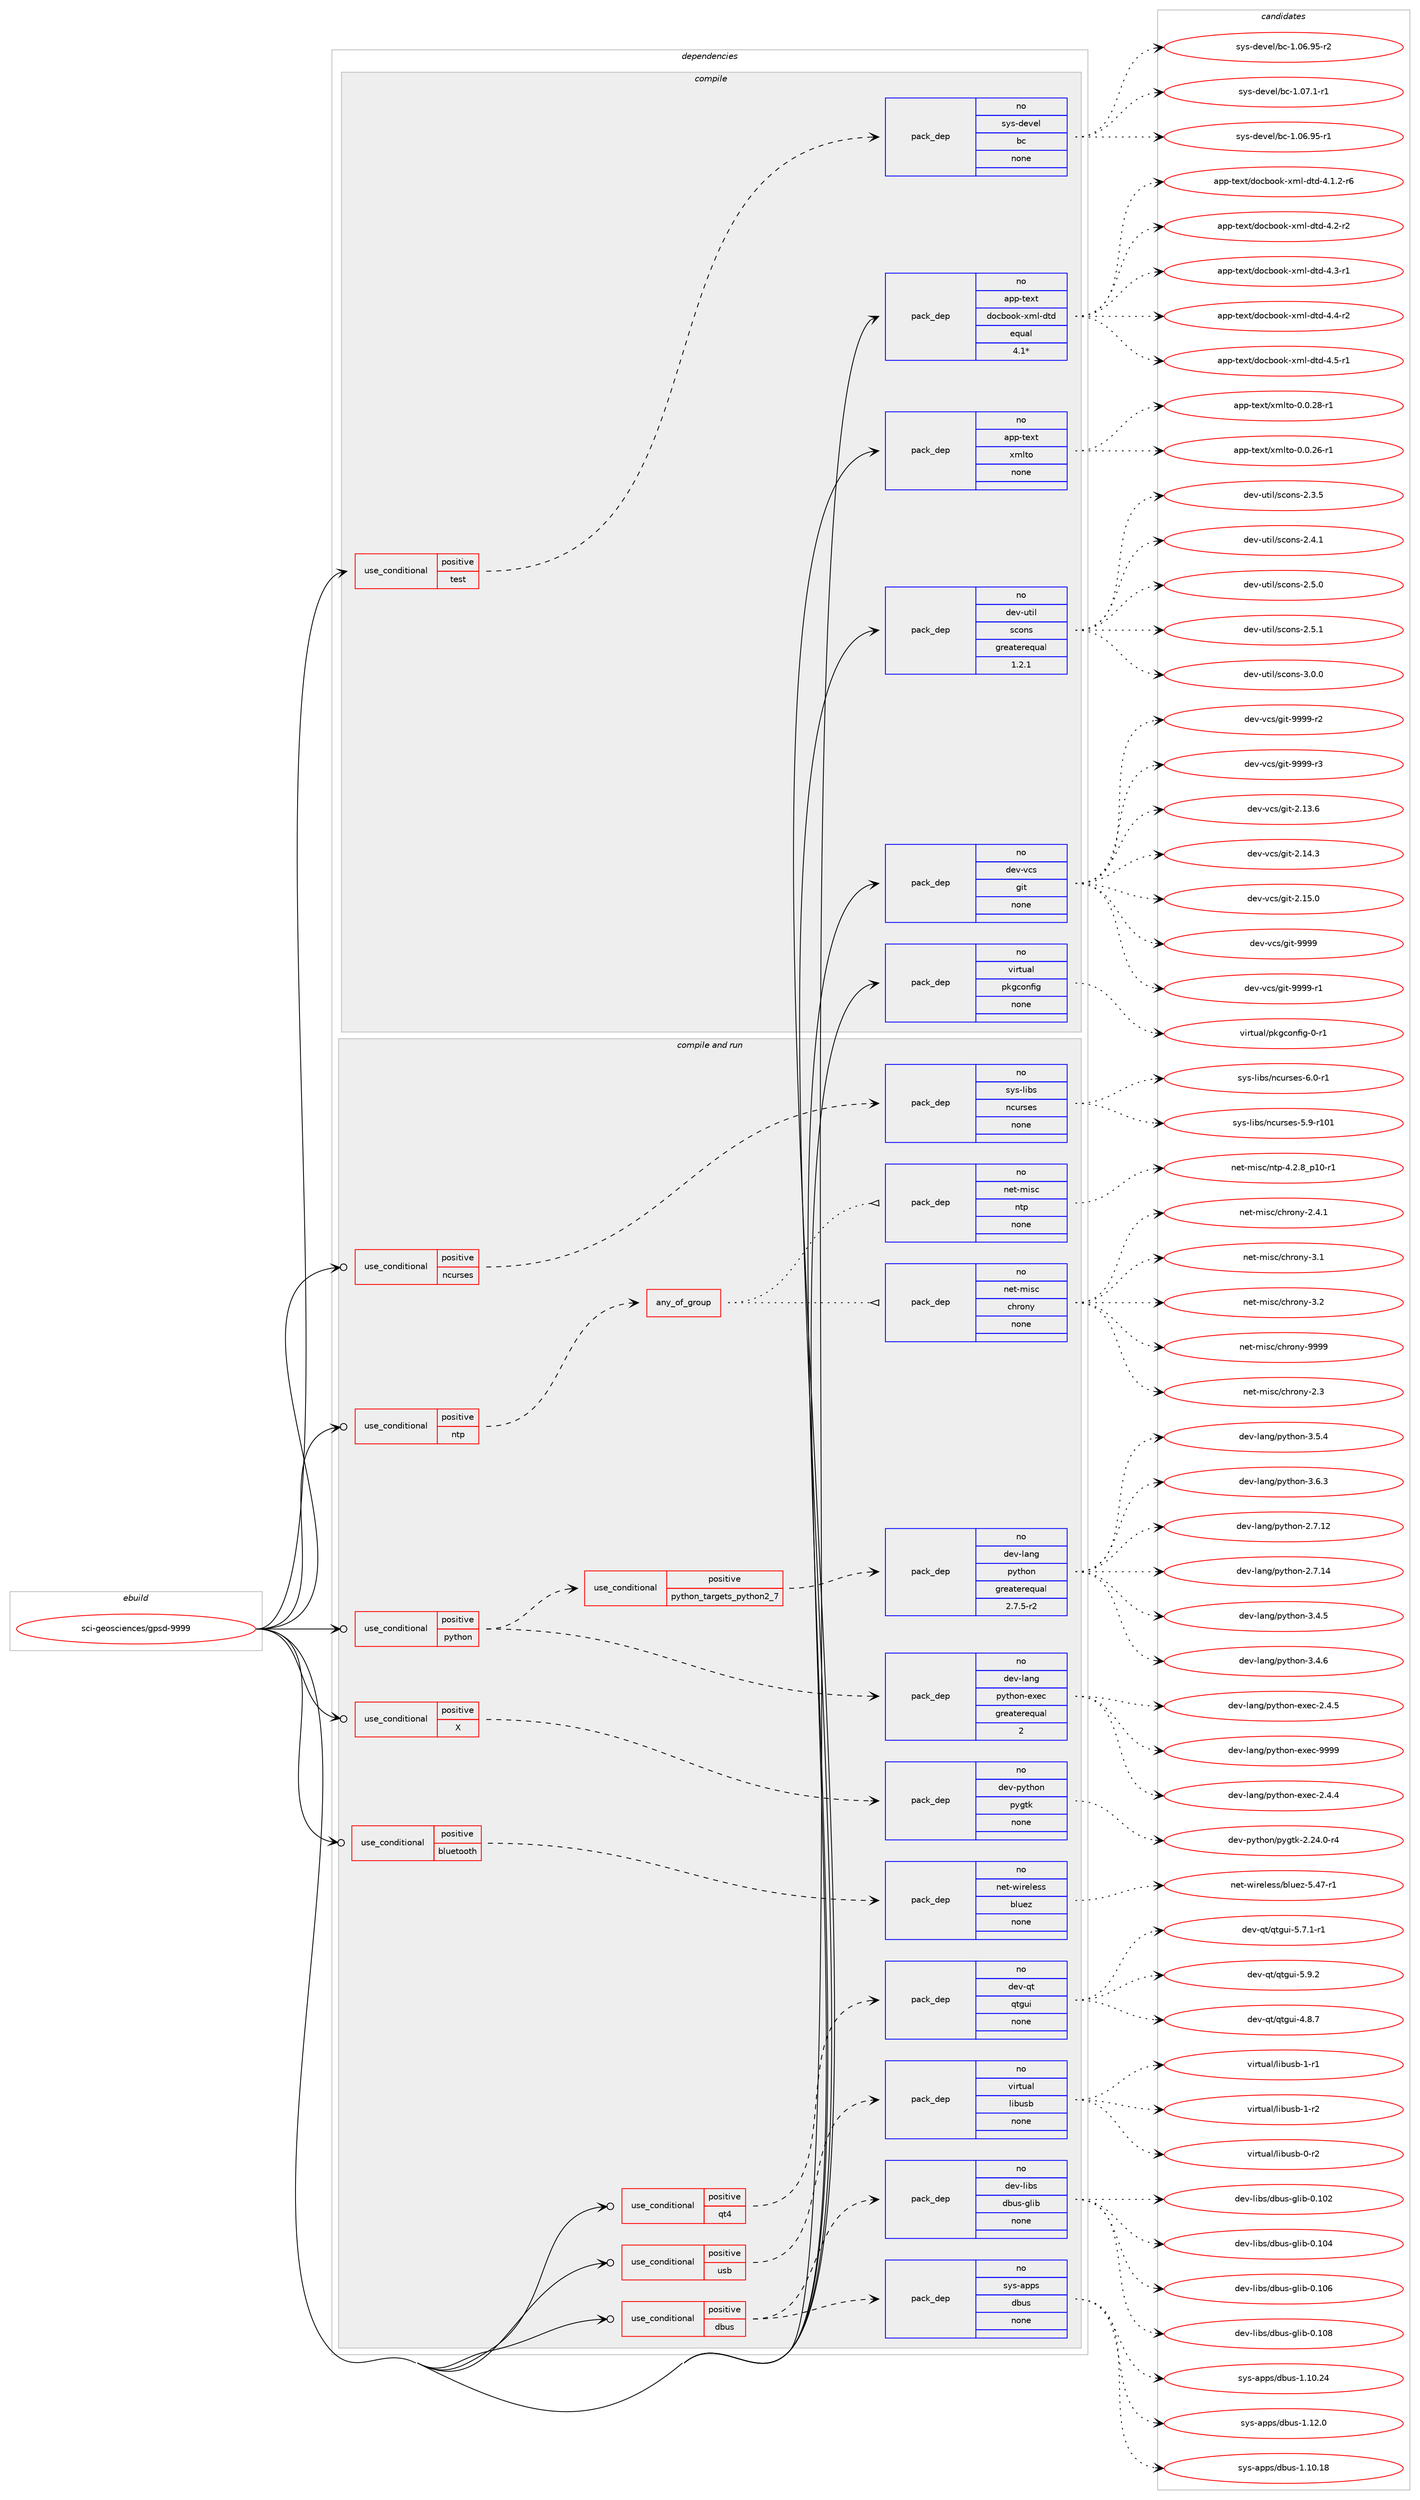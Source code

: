 digraph prolog {

# *************
# Graph options
# *************

newrank=true;
concentrate=true;
compound=true;
graph [rankdir=LR,fontname=Helvetica,fontsize=10,ranksep=1.5];#, ranksep=2.5, nodesep=0.2];
edge  [arrowhead=vee];
node  [fontname=Helvetica,fontsize=10];

# **********
# The ebuild
# **********

subgraph cluster_leftcol {
color=gray;
rank=same;
label=<<i>ebuild</i>>;
id [label="sci-geosciences/gpsd-9999", color=red, width=4, href="../sci-geosciences/gpsd-9999.svg"];
}

# ****************
# The dependencies
# ****************

subgraph cluster_midcol {
color=gray;
label=<<i>dependencies</i>>;
subgraph cluster_compile {
fillcolor="#eeeeee";
style=filled;
label=<<i>compile</i>>;
subgraph cond109905 {
dependency448538 [label=<<TABLE BORDER="0" CELLBORDER="1" CELLSPACING="0" CELLPADDING="4"><TR><TD ROWSPAN="3" CELLPADDING="10">use_conditional</TD></TR><TR><TD>positive</TD></TR><TR><TD>test</TD></TR></TABLE>>, shape=none, color=red];
subgraph pack330820 {
dependency448539 [label=<<TABLE BORDER="0" CELLBORDER="1" CELLSPACING="0" CELLPADDING="4" WIDTH="220"><TR><TD ROWSPAN="6" CELLPADDING="30">pack_dep</TD></TR><TR><TD WIDTH="110">no</TD></TR><TR><TD>sys-devel</TD></TR><TR><TD>bc</TD></TR><TR><TD>none</TD></TR><TR><TD></TD></TR></TABLE>>, shape=none, color=blue];
}
dependency448538:e -> dependency448539:w [weight=20,style="dashed",arrowhead="vee"];
}
id:e -> dependency448538:w [weight=20,style="solid",arrowhead="vee"];
subgraph pack330821 {
dependency448540 [label=<<TABLE BORDER="0" CELLBORDER="1" CELLSPACING="0" CELLPADDING="4" WIDTH="220"><TR><TD ROWSPAN="6" CELLPADDING="30">pack_dep</TD></TR><TR><TD WIDTH="110">no</TD></TR><TR><TD>app-text</TD></TR><TR><TD>docbook-xml-dtd</TD></TR><TR><TD>equal</TD></TR><TR><TD>4.1*</TD></TR></TABLE>>, shape=none, color=blue];
}
id:e -> dependency448540:w [weight=20,style="solid",arrowhead="vee"];
subgraph pack330822 {
dependency448541 [label=<<TABLE BORDER="0" CELLBORDER="1" CELLSPACING="0" CELLPADDING="4" WIDTH="220"><TR><TD ROWSPAN="6" CELLPADDING="30">pack_dep</TD></TR><TR><TD WIDTH="110">no</TD></TR><TR><TD>app-text</TD></TR><TR><TD>xmlto</TD></TR><TR><TD>none</TD></TR><TR><TD></TD></TR></TABLE>>, shape=none, color=blue];
}
id:e -> dependency448541:w [weight=20,style="solid",arrowhead="vee"];
subgraph pack330823 {
dependency448542 [label=<<TABLE BORDER="0" CELLBORDER="1" CELLSPACING="0" CELLPADDING="4" WIDTH="220"><TR><TD ROWSPAN="6" CELLPADDING="30">pack_dep</TD></TR><TR><TD WIDTH="110">no</TD></TR><TR><TD>dev-util</TD></TR><TR><TD>scons</TD></TR><TR><TD>greaterequal</TD></TR><TR><TD>1.2.1</TD></TR></TABLE>>, shape=none, color=blue];
}
id:e -> dependency448542:w [weight=20,style="solid",arrowhead="vee"];
subgraph pack330824 {
dependency448543 [label=<<TABLE BORDER="0" CELLBORDER="1" CELLSPACING="0" CELLPADDING="4" WIDTH="220"><TR><TD ROWSPAN="6" CELLPADDING="30">pack_dep</TD></TR><TR><TD WIDTH="110">no</TD></TR><TR><TD>dev-vcs</TD></TR><TR><TD>git</TD></TR><TR><TD>none</TD></TR><TR><TD></TD></TR></TABLE>>, shape=none, color=blue];
}
id:e -> dependency448543:w [weight=20,style="solid",arrowhead="vee"];
subgraph pack330825 {
dependency448544 [label=<<TABLE BORDER="0" CELLBORDER="1" CELLSPACING="0" CELLPADDING="4" WIDTH="220"><TR><TD ROWSPAN="6" CELLPADDING="30">pack_dep</TD></TR><TR><TD WIDTH="110">no</TD></TR><TR><TD>virtual</TD></TR><TR><TD>pkgconfig</TD></TR><TR><TD>none</TD></TR><TR><TD></TD></TR></TABLE>>, shape=none, color=blue];
}
id:e -> dependency448544:w [weight=20,style="solid",arrowhead="vee"];
}
subgraph cluster_compileandrun {
fillcolor="#eeeeee";
style=filled;
label=<<i>compile and run</i>>;
subgraph cond109906 {
dependency448545 [label=<<TABLE BORDER="0" CELLBORDER="1" CELLSPACING="0" CELLPADDING="4"><TR><TD ROWSPAN="3" CELLPADDING="10">use_conditional</TD></TR><TR><TD>positive</TD></TR><TR><TD>X</TD></TR></TABLE>>, shape=none, color=red];
subgraph pack330826 {
dependency448546 [label=<<TABLE BORDER="0" CELLBORDER="1" CELLSPACING="0" CELLPADDING="4" WIDTH="220"><TR><TD ROWSPAN="6" CELLPADDING="30">pack_dep</TD></TR><TR><TD WIDTH="110">no</TD></TR><TR><TD>dev-python</TD></TR><TR><TD>pygtk</TD></TR><TR><TD>none</TD></TR><TR><TD></TD></TR></TABLE>>, shape=none, color=blue];
}
dependency448545:e -> dependency448546:w [weight=20,style="dashed",arrowhead="vee"];
}
id:e -> dependency448545:w [weight=20,style="solid",arrowhead="odotvee"];
subgraph cond109907 {
dependency448547 [label=<<TABLE BORDER="0" CELLBORDER="1" CELLSPACING="0" CELLPADDING="4"><TR><TD ROWSPAN="3" CELLPADDING="10">use_conditional</TD></TR><TR><TD>positive</TD></TR><TR><TD>bluetooth</TD></TR></TABLE>>, shape=none, color=red];
subgraph pack330827 {
dependency448548 [label=<<TABLE BORDER="0" CELLBORDER="1" CELLSPACING="0" CELLPADDING="4" WIDTH="220"><TR><TD ROWSPAN="6" CELLPADDING="30">pack_dep</TD></TR><TR><TD WIDTH="110">no</TD></TR><TR><TD>net-wireless</TD></TR><TR><TD>bluez</TD></TR><TR><TD>none</TD></TR><TR><TD></TD></TR></TABLE>>, shape=none, color=blue];
}
dependency448547:e -> dependency448548:w [weight=20,style="dashed",arrowhead="vee"];
}
id:e -> dependency448547:w [weight=20,style="solid",arrowhead="odotvee"];
subgraph cond109908 {
dependency448549 [label=<<TABLE BORDER="0" CELLBORDER="1" CELLSPACING="0" CELLPADDING="4"><TR><TD ROWSPAN="3" CELLPADDING="10">use_conditional</TD></TR><TR><TD>positive</TD></TR><TR><TD>dbus</TD></TR></TABLE>>, shape=none, color=red];
subgraph pack330828 {
dependency448550 [label=<<TABLE BORDER="0" CELLBORDER="1" CELLSPACING="0" CELLPADDING="4" WIDTH="220"><TR><TD ROWSPAN="6" CELLPADDING="30">pack_dep</TD></TR><TR><TD WIDTH="110">no</TD></TR><TR><TD>sys-apps</TD></TR><TR><TD>dbus</TD></TR><TR><TD>none</TD></TR><TR><TD></TD></TR></TABLE>>, shape=none, color=blue];
}
dependency448549:e -> dependency448550:w [weight=20,style="dashed",arrowhead="vee"];
subgraph pack330829 {
dependency448551 [label=<<TABLE BORDER="0" CELLBORDER="1" CELLSPACING="0" CELLPADDING="4" WIDTH="220"><TR><TD ROWSPAN="6" CELLPADDING="30">pack_dep</TD></TR><TR><TD WIDTH="110">no</TD></TR><TR><TD>dev-libs</TD></TR><TR><TD>dbus-glib</TD></TR><TR><TD>none</TD></TR><TR><TD></TD></TR></TABLE>>, shape=none, color=blue];
}
dependency448549:e -> dependency448551:w [weight=20,style="dashed",arrowhead="vee"];
}
id:e -> dependency448549:w [weight=20,style="solid",arrowhead="odotvee"];
subgraph cond109909 {
dependency448552 [label=<<TABLE BORDER="0" CELLBORDER="1" CELLSPACING="0" CELLPADDING="4"><TR><TD ROWSPAN="3" CELLPADDING="10">use_conditional</TD></TR><TR><TD>positive</TD></TR><TR><TD>ncurses</TD></TR></TABLE>>, shape=none, color=red];
subgraph pack330830 {
dependency448553 [label=<<TABLE BORDER="0" CELLBORDER="1" CELLSPACING="0" CELLPADDING="4" WIDTH="220"><TR><TD ROWSPAN="6" CELLPADDING="30">pack_dep</TD></TR><TR><TD WIDTH="110">no</TD></TR><TR><TD>sys-libs</TD></TR><TR><TD>ncurses</TD></TR><TR><TD>none</TD></TR><TR><TD></TD></TR></TABLE>>, shape=none, color=blue];
}
dependency448552:e -> dependency448553:w [weight=20,style="dashed",arrowhead="vee"];
}
id:e -> dependency448552:w [weight=20,style="solid",arrowhead="odotvee"];
subgraph cond109910 {
dependency448554 [label=<<TABLE BORDER="0" CELLBORDER="1" CELLSPACING="0" CELLPADDING="4"><TR><TD ROWSPAN="3" CELLPADDING="10">use_conditional</TD></TR><TR><TD>positive</TD></TR><TR><TD>ntp</TD></TR></TABLE>>, shape=none, color=red];
subgraph any7564 {
dependency448555 [label=<<TABLE BORDER="0" CELLBORDER="1" CELLSPACING="0" CELLPADDING="4"><TR><TD CELLPADDING="10">any_of_group</TD></TR></TABLE>>, shape=none, color=red];subgraph pack330831 {
dependency448556 [label=<<TABLE BORDER="0" CELLBORDER="1" CELLSPACING="0" CELLPADDING="4" WIDTH="220"><TR><TD ROWSPAN="6" CELLPADDING="30">pack_dep</TD></TR><TR><TD WIDTH="110">no</TD></TR><TR><TD>net-misc</TD></TR><TR><TD>ntp</TD></TR><TR><TD>none</TD></TR><TR><TD></TD></TR></TABLE>>, shape=none, color=blue];
}
dependency448555:e -> dependency448556:w [weight=20,style="dotted",arrowhead="oinv"];
subgraph pack330832 {
dependency448557 [label=<<TABLE BORDER="0" CELLBORDER="1" CELLSPACING="0" CELLPADDING="4" WIDTH="220"><TR><TD ROWSPAN="6" CELLPADDING="30">pack_dep</TD></TR><TR><TD WIDTH="110">no</TD></TR><TR><TD>net-misc</TD></TR><TR><TD>chrony</TD></TR><TR><TD>none</TD></TR><TR><TD></TD></TR></TABLE>>, shape=none, color=blue];
}
dependency448555:e -> dependency448557:w [weight=20,style="dotted",arrowhead="oinv"];
}
dependency448554:e -> dependency448555:w [weight=20,style="dashed",arrowhead="vee"];
}
id:e -> dependency448554:w [weight=20,style="solid",arrowhead="odotvee"];
subgraph cond109911 {
dependency448558 [label=<<TABLE BORDER="0" CELLBORDER="1" CELLSPACING="0" CELLPADDING="4"><TR><TD ROWSPAN="3" CELLPADDING="10">use_conditional</TD></TR><TR><TD>positive</TD></TR><TR><TD>python</TD></TR></TABLE>>, shape=none, color=red];
subgraph cond109912 {
dependency448559 [label=<<TABLE BORDER="0" CELLBORDER="1" CELLSPACING="0" CELLPADDING="4"><TR><TD ROWSPAN="3" CELLPADDING="10">use_conditional</TD></TR><TR><TD>positive</TD></TR><TR><TD>python_targets_python2_7</TD></TR></TABLE>>, shape=none, color=red];
subgraph pack330833 {
dependency448560 [label=<<TABLE BORDER="0" CELLBORDER="1" CELLSPACING="0" CELLPADDING="4" WIDTH="220"><TR><TD ROWSPAN="6" CELLPADDING="30">pack_dep</TD></TR><TR><TD WIDTH="110">no</TD></TR><TR><TD>dev-lang</TD></TR><TR><TD>python</TD></TR><TR><TD>greaterequal</TD></TR><TR><TD>2.7.5-r2</TD></TR></TABLE>>, shape=none, color=blue];
}
dependency448559:e -> dependency448560:w [weight=20,style="dashed",arrowhead="vee"];
}
dependency448558:e -> dependency448559:w [weight=20,style="dashed",arrowhead="vee"];
subgraph pack330834 {
dependency448561 [label=<<TABLE BORDER="0" CELLBORDER="1" CELLSPACING="0" CELLPADDING="4" WIDTH="220"><TR><TD ROWSPAN="6" CELLPADDING="30">pack_dep</TD></TR><TR><TD WIDTH="110">no</TD></TR><TR><TD>dev-lang</TD></TR><TR><TD>python-exec</TD></TR><TR><TD>greaterequal</TD></TR><TR><TD>2</TD></TR></TABLE>>, shape=none, color=blue];
}
dependency448558:e -> dependency448561:w [weight=20,style="dashed",arrowhead="vee"];
}
id:e -> dependency448558:w [weight=20,style="solid",arrowhead="odotvee"];
subgraph cond109913 {
dependency448562 [label=<<TABLE BORDER="0" CELLBORDER="1" CELLSPACING="0" CELLPADDING="4"><TR><TD ROWSPAN="3" CELLPADDING="10">use_conditional</TD></TR><TR><TD>positive</TD></TR><TR><TD>qt4</TD></TR></TABLE>>, shape=none, color=red];
subgraph pack330835 {
dependency448563 [label=<<TABLE BORDER="0" CELLBORDER="1" CELLSPACING="0" CELLPADDING="4" WIDTH="220"><TR><TD ROWSPAN="6" CELLPADDING="30">pack_dep</TD></TR><TR><TD WIDTH="110">no</TD></TR><TR><TD>dev-qt</TD></TR><TR><TD>qtgui</TD></TR><TR><TD>none</TD></TR><TR><TD></TD></TR></TABLE>>, shape=none, color=blue];
}
dependency448562:e -> dependency448563:w [weight=20,style="dashed",arrowhead="vee"];
}
id:e -> dependency448562:w [weight=20,style="solid",arrowhead="odotvee"];
subgraph cond109914 {
dependency448564 [label=<<TABLE BORDER="0" CELLBORDER="1" CELLSPACING="0" CELLPADDING="4"><TR><TD ROWSPAN="3" CELLPADDING="10">use_conditional</TD></TR><TR><TD>positive</TD></TR><TR><TD>usb</TD></TR></TABLE>>, shape=none, color=red];
subgraph pack330836 {
dependency448565 [label=<<TABLE BORDER="0" CELLBORDER="1" CELLSPACING="0" CELLPADDING="4" WIDTH="220"><TR><TD ROWSPAN="6" CELLPADDING="30">pack_dep</TD></TR><TR><TD WIDTH="110">no</TD></TR><TR><TD>virtual</TD></TR><TR><TD>libusb</TD></TR><TR><TD>none</TD></TR><TR><TD></TD></TR></TABLE>>, shape=none, color=blue];
}
dependency448564:e -> dependency448565:w [weight=20,style="dashed",arrowhead="vee"];
}
id:e -> dependency448564:w [weight=20,style="solid",arrowhead="odotvee"];
}
subgraph cluster_run {
fillcolor="#eeeeee";
style=filled;
label=<<i>run</i>>;
}
}

# **************
# The candidates
# **************

subgraph cluster_choices {
rank=same;
color=gray;
label=<<i>candidates</i>>;

subgraph choice330820 {
color=black;
nodesep=1;
choice1151211154510010111810110847989945494648544657534511449 [label="sys-devel/bc-1.06.95-r1", color=red, width=4,href="../sys-devel/bc-1.06.95-r1.svg"];
choice1151211154510010111810110847989945494648544657534511450 [label="sys-devel/bc-1.06.95-r2", color=red, width=4,href="../sys-devel/bc-1.06.95-r2.svg"];
choice11512111545100101118101108479899454946485546494511449 [label="sys-devel/bc-1.07.1-r1", color=red, width=4,href="../sys-devel/bc-1.07.1-r1.svg"];
dependency448539:e -> choice1151211154510010111810110847989945494648544657534511449:w [style=dotted,weight="100"];
dependency448539:e -> choice1151211154510010111810110847989945494648544657534511450:w [style=dotted,weight="100"];
dependency448539:e -> choice11512111545100101118101108479899454946485546494511449:w [style=dotted,weight="100"];
}
subgraph choice330821 {
color=black;
nodesep=1;
choice971121124511610112011647100111999811111110745120109108451001161004552464946504511454 [label="app-text/docbook-xml-dtd-4.1.2-r6", color=red, width=4,href="../app-text/docbook-xml-dtd-4.1.2-r6.svg"];
choice97112112451161011201164710011199981111111074512010910845100116100455246504511450 [label="app-text/docbook-xml-dtd-4.2-r2", color=red, width=4,href="../app-text/docbook-xml-dtd-4.2-r2.svg"];
choice97112112451161011201164710011199981111111074512010910845100116100455246514511449 [label="app-text/docbook-xml-dtd-4.3-r1", color=red, width=4,href="../app-text/docbook-xml-dtd-4.3-r1.svg"];
choice97112112451161011201164710011199981111111074512010910845100116100455246524511450 [label="app-text/docbook-xml-dtd-4.4-r2", color=red, width=4,href="../app-text/docbook-xml-dtd-4.4-r2.svg"];
choice97112112451161011201164710011199981111111074512010910845100116100455246534511449 [label="app-text/docbook-xml-dtd-4.5-r1", color=red, width=4,href="../app-text/docbook-xml-dtd-4.5-r1.svg"];
dependency448540:e -> choice971121124511610112011647100111999811111110745120109108451001161004552464946504511454:w [style=dotted,weight="100"];
dependency448540:e -> choice97112112451161011201164710011199981111111074512010910845100116100455246504511450:w [style=dotted,weight="100"];
dependency448540:e -> choice97112112451161011201164710011199981111111074512010910845100116100455246514511449:w [style=dotted,weight="100"];
dependency448540:e -> choice97112112451161011201164710011199981111111074512010910845100116100455246524511450:w [style=dotted,weight="100"];
dependency448540:e -> choice97112112451161011201164710011199981111111074512010910845100116100455246534511449:w [style=dotted,weight="100"];
}
subgraph choice330822 {
color=black;
nodesep=1;
choice971121124511610112011647120109108116111454846484650544511449 [label="app-text/xmlto-0.0.26-r1", color=red, width=4,href="../app-text/xmlto-0.0.26-r1.svg"];
choice971121124511610112011647120109108116111454846484650564511449 [label="app-text/xmlto-0.0.28-r1", color=red, width=4,href="../app-text/xmlto-0.0.28-r1.svg"];
dependency448541:e -> choice971121124511610112011647120109108116111454846484650544511449:w [style=dotted,weight="100"];
dependency448541:e -> choice971121124511610112011647120109108116111454846484650564511449:w [style=dotted,weight="100"];
}
subgraph choice330823 {
color=black;
nodesep=1;
choice100101118451171161051084711599111110115455046514653 [label="dev-util/scons-2.3.5", color=red, width=4,href="../dev-util/scons-2.3.5.svg"];
choice100101118451171161051084711599111110115455046524649 [label="dev-util/scons-2.4.1", color=red, width=4,href="../dev-util/scons-2.4.1.svg"];
choice100101118451171161051084711599111110115455046534648 [label="dev-util/scons-2.5.0", color=red, width=4,href="../dev-util/scons-2.5.0.svg"];
choice100101118451171161051084711599111110115455046534649 [label="dev-util/scons-2.5.1", color=red, width=4,href="../dev-util/scons-2.5.1.svg"];
choice100101118451171161051084711599111110115455146484648 [label="dev-util/scons-3.0.0", color=red, width=4,href="../dev-util/scons-3.0.0.svg"];
dependency448542:e -> choice100101118451171161051084711599111110115455046514653:w [style=dotted,weight="100"];
dependency448542:e -> choice100101118451171161051084711599111110115455046524649:w [style=dotted,weight="100"];
dependency448542:e -> choice100101118451171161051084711599111110115455046534648:w [style=dotted,weight="100"];
dependency448542:e -> choice100101118451171161051084711599111110115455046534649:w [style=dotted,weight="100"];
dependency448542:e -> choice100101118451171161051084711599111110115455146484648:w [style=dotted,weight="100"];
}
subgraph choice330824 {
color=black;
nodesep=1;
choice10010111845118991154710310511645504649514654 [label="dev-vcs/git-2.13.6", color=red, width=4,href="../dev-vcs/git-2.13.6.svg"];
choice10010111845118991154710310511645504649524651 [label="dev-vcs/git-2.14.3", color=red, width=4,href="../dev-vcs/git-2.14.3.svg"];
choice10010111845118991154710310511645504649534648 [label="dev-vcs/git-2.15.0", color=red, width=4,href="../dev-vcs/git-2.15.0.svg"];
choice1001011184511899115471031051164557575757 [label="dev-vcs/git-9999", color=red, width=4,href="../dev-vcs/git-9999.svg"];
choice10010111845118991154710310511645575757574511449 [label="dev-vcs/git-9999-r1", color=red, width=4,href="../dev-vcs/git-9999-r1.svg"];
choice10010111845118991154710310511645575757574511450 [label="dev-vcs/git-9999-r2", color=red, width=4,href="../dev-vcs/git-9999-r2.svg"];
choice10010111845118991154710310511645575757574511451 [label="dev-vcs/git-9999-r3", color=red, width=4,href="../dev-vcs/git-9999-r3.svg"];
dependency448543:e -> choice10010111845118991154710310511645504649514654:w [style=dotted,weight="100"];
dependency448543:e -> choice10010111845118991154710310511645504649524651:w [style=dotted,weight="100"];
dependency448543:e -> choice10010111845118991154710310511645504649534648:w [style=dotted,weight="100"];
dependency448543:e -> choice1001011184511899115471031051164557575757:w [style=dotted,weight="100"];
dependency448543:e -> choice10010111845118991154710310511645575757574511449:w [style=dotted,weight="100"];
dependency448543:e -> choice10010111845118991154710310511645575757574511450:w [style=dotted,weight="100"];
dependency448543:e -> choice10010111845118991154710310511645575757574511451:w [style=dotted,weight="100"];
}
subgraph choice330825 {
color=black;
nodesep=1;
choice11810511411611797108471121071039911111010210510345484511449 [label="virtual/pkgconfig-0-r1", color=red, width=4,href="../virtual/pkgconfig-0-r1.svg"];
dependency448544:e -> choice11810511411611797108471121071039911111010210510345484511449:w [style=dotted,weight="100"];
}
subgraph choice330826 {
color=black;
nodesep=1;
choice1001011184511212111610411111047112121103116107455046505246484511452 [label="dev-python/pygtk-2.24.0-r4", color=red, width=4,href="../dev-python/pygtk-2.24.0-r4.svg"];
dependency448546:e -> choice1001011184511212111610411111047112121103116107455046505246484511452:w [style=dotted,weight="100"];
}
subgraph choice330827 {
color=black;
nodesep=1;
choice11010111645119105114101108101115115479810811710112245534652554511449 [label="net-wireless/bluez-5.47-r1", color=red, width=4,href="../net-wireless/bluez-5.47-r1.svg"];
dependency448548:e -> choice11010111645119105114101108101115115479810811710112245534652554511449:w [style=dotted,weight="100"];
}
subgraph choice330828 {
color=black;
nodesep=1;
choice115121115459711211211547100981171154549464948464956 [label="sys-apps/dbus-1.10.18", color=red, width=4,href="../sys-apps/dbus-1.10.18.svg"];
choice115121115459711211211547100981171154549464948465052 [label="sys-apps/dbus-1.10.24", color=red, width=4,href="../sys-apps/dbus-1.10.24.svg"];
choice1151211154597112112115471009811711545494649504648 [label="sys-apps/dbus-1.12.0", color=red, width=4,href="../sys-apps/dbus-1.12.0.svg"];
dependency448550:e -> choice115121115459711211211547100981171154549464948464956:w [style=dotted,weight="100"];
dependency448550:e -> choice115121115459711211211547100981171154549464948465052:w [style=dotted,weight="100"];
dependency448550:e -> choice1151211154597112112115471009811711545494649504648:w [style=dotted,weight="100"];
}
subgraph choice330829 {
color=black;
nodesep=1;
choice100101118451081059811547100981171154510310810598454846494850 [label="dev-libs/dbus-glib-0.102", color=red, width=4,href="../dev-libs/dbus-glib-0.102.svg"];
choice100101118451081059811547100981171154510310810598454846494852 [label="dev-libs/dbus-glib-0.104", color=red, width=4,href="../dev-libs/dbus-glib-0.104.svg"];
choice100101118451081059811547100981171154510310810598454846494854 [label="dev-libs/dbus-glib-0.106", color=red, width=4,href="../dev-libs/dbus-glib-0.106.svg"];
choice100101118451081059811547100981171154510310810598454846494856 [label="dev-libs/dbus-glib-0.108", color=red, width=4,href="../dev-libs/dbus-glib-0.108.svg"];
dependency448551:e -> choice100101118451081059811547100981171154510310810598454846494850:w [style=dotted,weight="100"];
dependency448551:e -> choice100101118451081059811547100981171154510310810598454846494852:w [style=dotted,weight="100"];
dependency448551:e -> choice100101118451081059811547100981171154510310810598454846494854:w [style=dotted,weight="100"];
dependency448551:e -> choice100101118451081059811547100981171154510310810598454846494856:w [style=dotted,weight="100"];
}
subgraph choice330830 {
color=black;
nodesep=1;
choice115121115451081059811547110991171141151011154553465745114494849 [label="sys-libs/ncurses-5.9-r101", color=red, width=4,href="../sys-libs/ncurses-5.9-r101.svg"];
choice11512111545108105981154711099117114115101115455446484511449 [label="sys-libs/ncurses-6.0-r1", color=red, width=4,href="../sys-libs/ncurses-6.0-r1.svg"];
dependency448553:e -> choice115121115451081059811547110991171141151011154553465745114494849:w [style=dotted,weight="100"];
dependency448553:e -> choice11512111545108105981154711099117114115101115455446484511449:w [style=dotted,weight="100"];
}
subgraph choice330831 {
color=black;
nodesep=1;
choice1101011164510910511599471101161124552465046569511249484511449 [label="net-misc/ntp-4.2.8_p10-r1", color=red, width=4,href="../net-misc/ntp-4.2.8_p10-r1.svg"];
dependency448556:e -> choice1101011164510910511599471101161124552465046569511249484511449:w [style=dotted,weight="100"];
}
subgraph choice330832 {
color=black;
nodesep=1;
choice1101011164510910511599479910411411111012145504651 [label="net-misc/chrony-2.3", color=red, width=4,href="../net-misc/chrony-2.3.svg"];
choice11010111645109105115994799104114111110121455046524649 [label="net-misc/chrony-2.4.1", color=red, width=4,href="../net-misc/chrony-2.4.1.svg"];
choice1101011164510910511599479910411411111012145514649 [label="net-misc/chrony-3.1", color=red, width=4,href="../net-misc/chrony-3.1.svg"];
choice1101011164510910511599479910411411111012145514650 [label="net-misc/chrony-3.2", color=red, width=4,href="../net-misc/chrony-3.2.svg"];
choice110101116451091051159947991041141111101214557575757 [label="net-misc/chrony-9999", color=red, width=4,href="../net-misc/chrony-9999.svg"];
dependency448557:e -> choice1101011164510910511599479910411411111012145504651:w [style=dotted,weight="100"];
dependency448557:e -> choice11010111645109105115994799104114111110121455046524649:w [style=dotted,weight="100"];
dependency448557:e -> choice1101011164510910511599479910411411111012145514649:w [style=dotted,weight="100"];
dependency448557:e -> choice1101011164510910511599479910411411111012145514650:w [style=dotted,weight="100"];
dependency448557:e -> choice110101116451091051159947991041141111101214557575757:w [style=dotted,weight="100"];
}
subgraph choice330833 {
color=black;
nodesep=1;
choice10010111845108971101034711212111610411111045504655464950 [label="dev-lang/python-2.7.12", color=red, width=4,href="../dev-lang/python-2.7.12.svg"];
choice10010111845108971101034711212111610411111045504655464952 [label="dev-lang/python-2.7.14", color=red, width=4,href="../dev-lang/python-2.7.14.svg"];
choice100101118451089711010347112121116104111110455146524653 [label="dev-lang/python-3.4.5", color=red, width=4,href="../dev-lang/python-3.4.5.svg"];
choice100101118451089711010347112121116104111110455146524654 [label="dev-lang/python-3.4.6", color=red, width=4,href="../dev-lang/python-3.4.6.svg"];
choice100101118451089711010347112121116104111110455146534652 [label="dev-lang/python-3.5.4", color=red, width=4,href="../dev-lang/python-3.5.4.svg"];
choice100101118451089711010347112121116104111110455146544651 [label="dev-lang/python-3.6.3", color=red, width=4,href="../dev-lang/python-3.6.3.svg"];
dependency448560:e -> choice10010111845108971101034711212111610411111045504655464950:w [style=dotted,weight="100"];
dependency448560:e -> choice10010111845108971101034711212111610411111045504655464952:w [style=dotted,weight="100"];
dependency448560:e -> choice100101118451089711010347112121116104111110455146524653:w [style=dotted,weight="100"];
dependency448560:e -> choice100101118451089711010347112121116104111110455146524654:w [style=dotted,weight="100"];
dependency448560:e -> choice100101118451089711010347112121116104111110455146534652:w [style=dotted,weight="100"];
dependency448560:e -> choice100101118451089711010347112121116104111110455146544651:w [style=dotted,weight="100"];
}
subgraph choice330834 {
color=black;
nodesep=1;
choice1001011184510897110103471121211161041111104510112010199455046524652 [label="dev-lang/python-exec-2.4.4", color=red, width=4,href="../dev-lang/python-exec-2.4.4.svg"];
choice1001011184510897110103471121211161041111104510112010199455046524653 [label="dev-lang/python-exec-2.4.5", color=red, width=4,href="../dev-lang/python-exec-2.4.5.svg"];
choice10010111845108971101034711212111610411111045101120101994557575757 [label="dev-lang/python-exec-9999", color=red, width=4,href="../dev-lang/python-exec-9999.svg"];
dependency448561:e -> choice1001011184510897110103471121211161041111104510112010199455046524652:w [style=dotted,weight="100"];
dependency448561:e -> choice1001011184510897110103471121211161041111104510112010199455046524653:w [style=dotted,weight="100"];
dependency448561:e -> choice10010111845108971101034711212111610411111045101120101994557575757:w [style=dotted,weight="100"];
}
subgraph choice330835 {
color=black;
nodesep=1;
choice1001011184511311647113116103117105455246564655 [label="dev-qt/qtgui-4.8.7", color=red, width=4,href="../dev-qt/qtgui-4.8.7.svg"];
choice10010111845113116471131161031171054553465546494511449 [label="dev-qt/qtgui-5.7.1-r1", color=red, width=4,href="../dev-qt/qtgui-5.7.1-r1.svg"];
choice1001011184511311647113116103117105455346574650 [label="dev-qt/qtgui-5.9.2", color=red, width=4,href="../dev-qt/qtgui-5.9.2.svg"];
dependency448563:e -> choice1001011184511311647113116103117105455246564655:w [style=dotted,weight="100"];
dependency448563:e -> choice10010111845113116471131161031171054553465546494511449:w [style=dotted,weight="100"];
dependency448563:e -> choice1001011184511311647113116103117105455346574650:w [style=dotted,weight="100"];
}
subgraph choice330836 {
color=black;
nodesep=1;
choice1181051141161179710847108105981171159845484511450 [label="virtual/libusb-0-r2", color=red, width=4,href="../virtual/libusb-0-r2.svg"];
choice1181051141161179710847108105981171159845494511449 [label="virtual/libusb-1-r1", color=red, width=4,href="../virtual/libusb-1-r1.svg"];
choice1181051141161179710847108105981171159845494511450 [label="virtual/libusb-1-r2", color=red, width=4,href="../virtual/libusb-1-r2.svg"];
dependency448565:e -> choice1181051141161179710847108105981171159845484511450:w [style=dotted,weight="100"];
dependency448565:e -> choice1181051141161179710847108105981171159845494511449:w [style=dotted,weight="100"];
dependency448565:e -> choice1181051141161179710847108105981171159845494511450:w [style=dotted,weight="100"];
}
}

}
